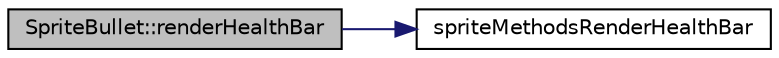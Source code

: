 digraph "SpriteBullet::renderHealthBar"
{
 // LATEX_PDF_SIZE
  edge [fontname="Helvetica",fontsize="10",labelfontname="Helvetica",labelfontsize="10"];
  node [fontname="Helvetica",fontsize="10",shape=record];
  rankdir="LR";
  Node1 [label="SpriteBullet::renderHealthBar",height=0.2,width=0.4,color="black", fillcolor="grey75", style="filled", fontcolor="black",tooltip=" "];
  Node1 -> Node2 [color="midnightblue",fontsize="10",style="solid",fontname="Helvetica"];
  Node2 [label="spriteMethodsRenderHealthBar",height=0.2,width=0.4,color="black", fillcolor="white", style="filled",URL="$_sprite_methods_8cpp.html#ac5aa6115d522e815ddc30282080e6396",tooltip=" "];
}
